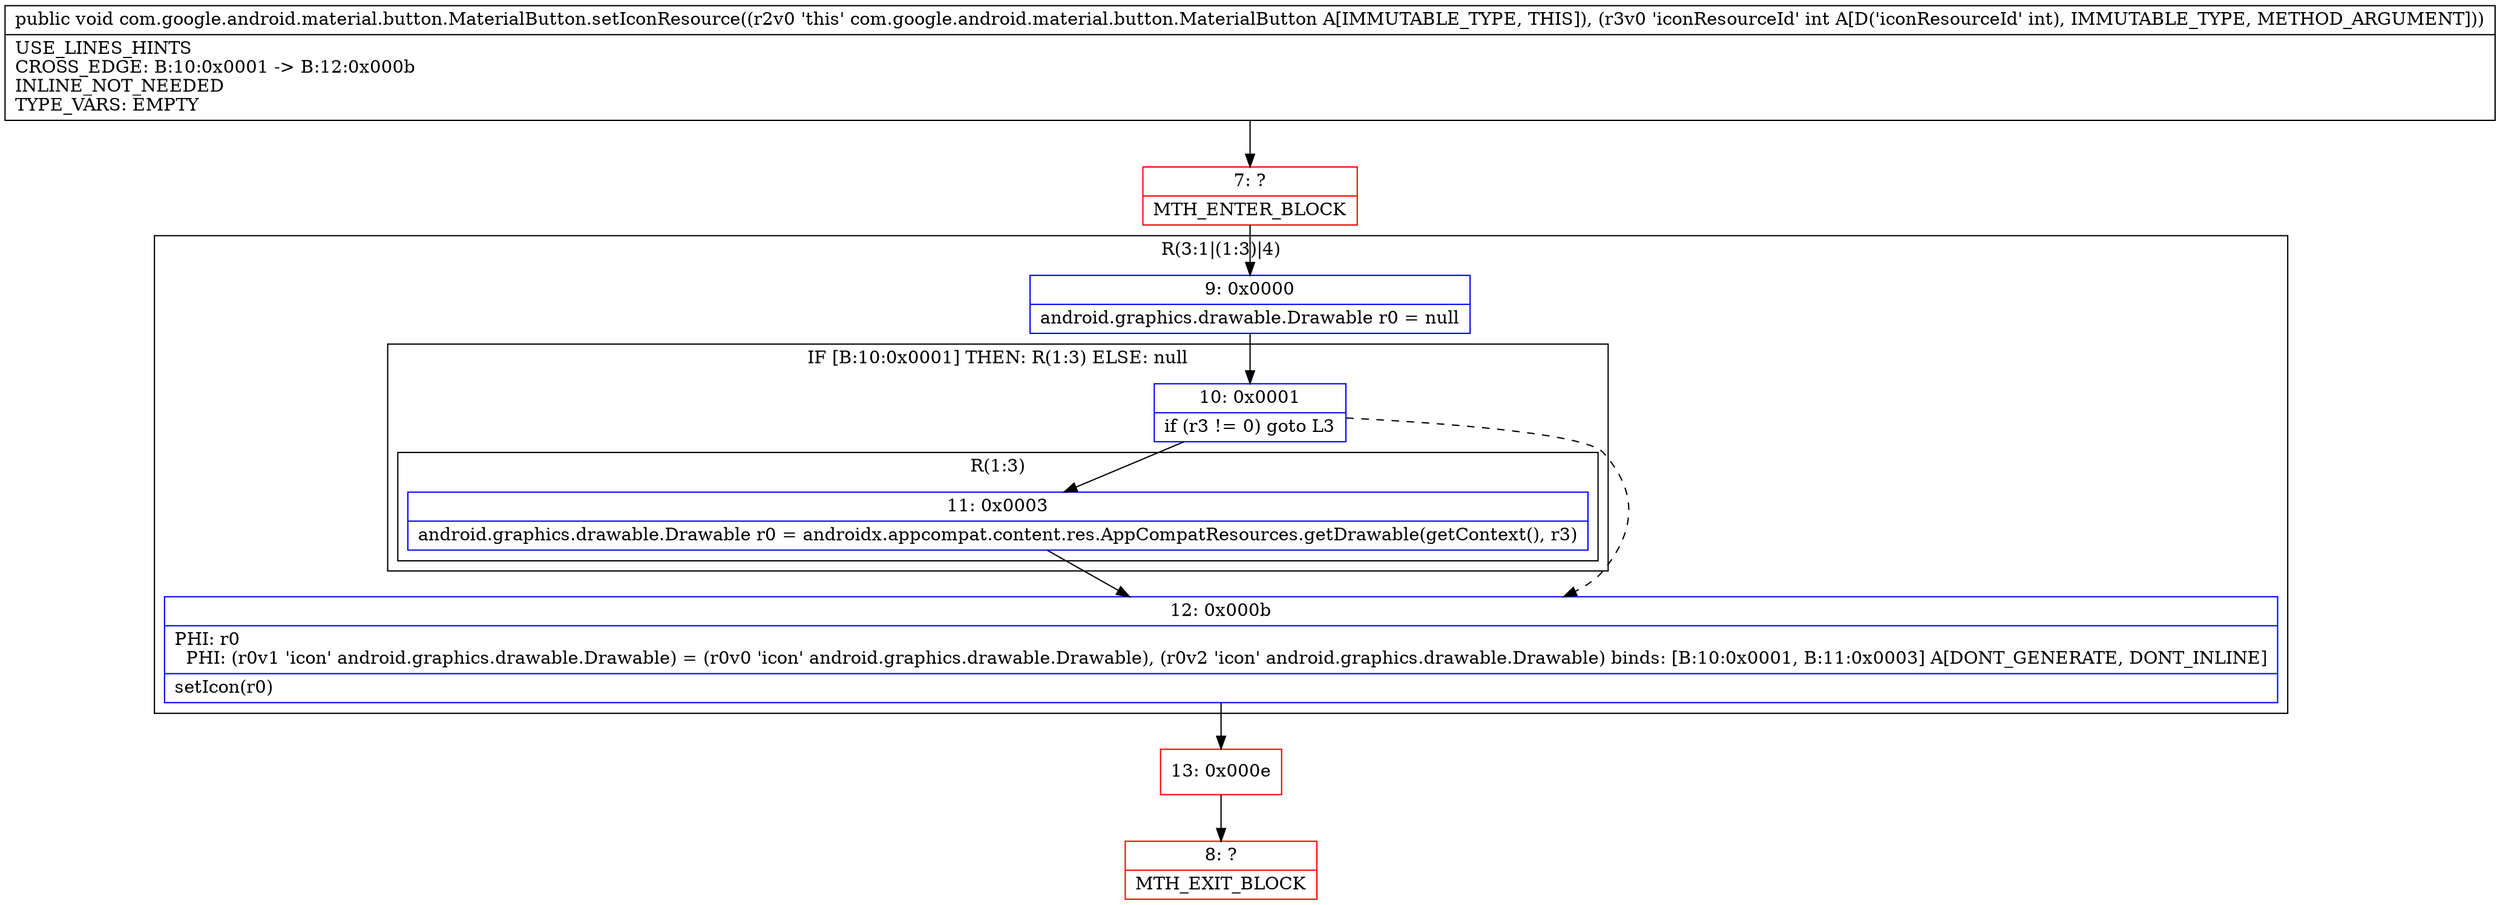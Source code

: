 digraph "CFG forcom.google.android.material.button.MaterialButton.setIconResource(I)V" {
subgraph cluster_Region_1210376090 {
label = "R(3:1|(1:3)|4)";
node [shape=record,color=blue];
Node_9 [shape=record,label="{9\:\ 0x0000|android.graphics.drawable.Drawable r0 = null\l}"];
subgraph cluster_IfRegion_1502110176 {
label = "IF [B:10:0x0001] THEN: R(1:3) ELSE: null";
node [shape=record,color=blue];
Node_10 [shape=record,label="{10\:\ 0x0001|if (r3 != 0) goto L3\l}"];
subgraph cluster_Region_1607472880 {
label = "R(1:3)";
node [shape=record,color=blue];
Node_11 [shape=record,label="{11\:\ 0x0003|android.graphics.drawable.Drawable r0 = androidx.appcompat.content.res.AppCompatResources.getDrawable(getContext(), r3)\l}"];
}
}
Node_12 [shape=record,label="{12\:\ 0x000b|PHI: r0 \l  PHI: (r0v1 'icon' android.graphics.drawable.Drawable) = (r0v0 'icon' android.graphics.drawable.Drawable), (r0v2 'icon' android.graphics.drawable.Drawable) binds: [B:10:0x0001, B:11:0x0003] A[DONT_GENERATE, DONT_INLINE]\l|setIcon(r0)\l}"];
}
Node_7 [shape=record,color=red,label="{7\:\ ?|MTH_ENTER_BLOCK\l}"];
Node_13 [shape=record,color=red,label="{13\:\ 0x000e}"];
Node_8 [shape=record,color=red,label="{8\:\ ?|MTH_EXIT_BLOCK\l}"];
MethodNode[shape=record,label="{public void com.google.android.material.button.MaterialButton.setIconResource((r2v0 'this' com.google.android.material.button.MaterialButton A[IMMUTABLE_TYPE, THIS]), (r3v0 'iconResourceId' int A[D('iconResourceId' int), IMMUTABLE_TYPE, METHOD_ARGUMENT]))  | USE_LINES_HINTS\lCROSS_EDGE: B:10:0x0001 \-\> B:12:0x000b\lINLINE_NOT_NEEDED\lTYPE_VARS: EMPTY\l}"];
MethodNode -> Node_7;Node_9 -> Node_10;
Node_10 -> Node_11;
Node_10 -> Node_12[style=dashed];
Node_11 -> Node_12;
Node_12 -> Node_13;
Node_7 -> Node_9;
Node_13 -> Node_8;
}

